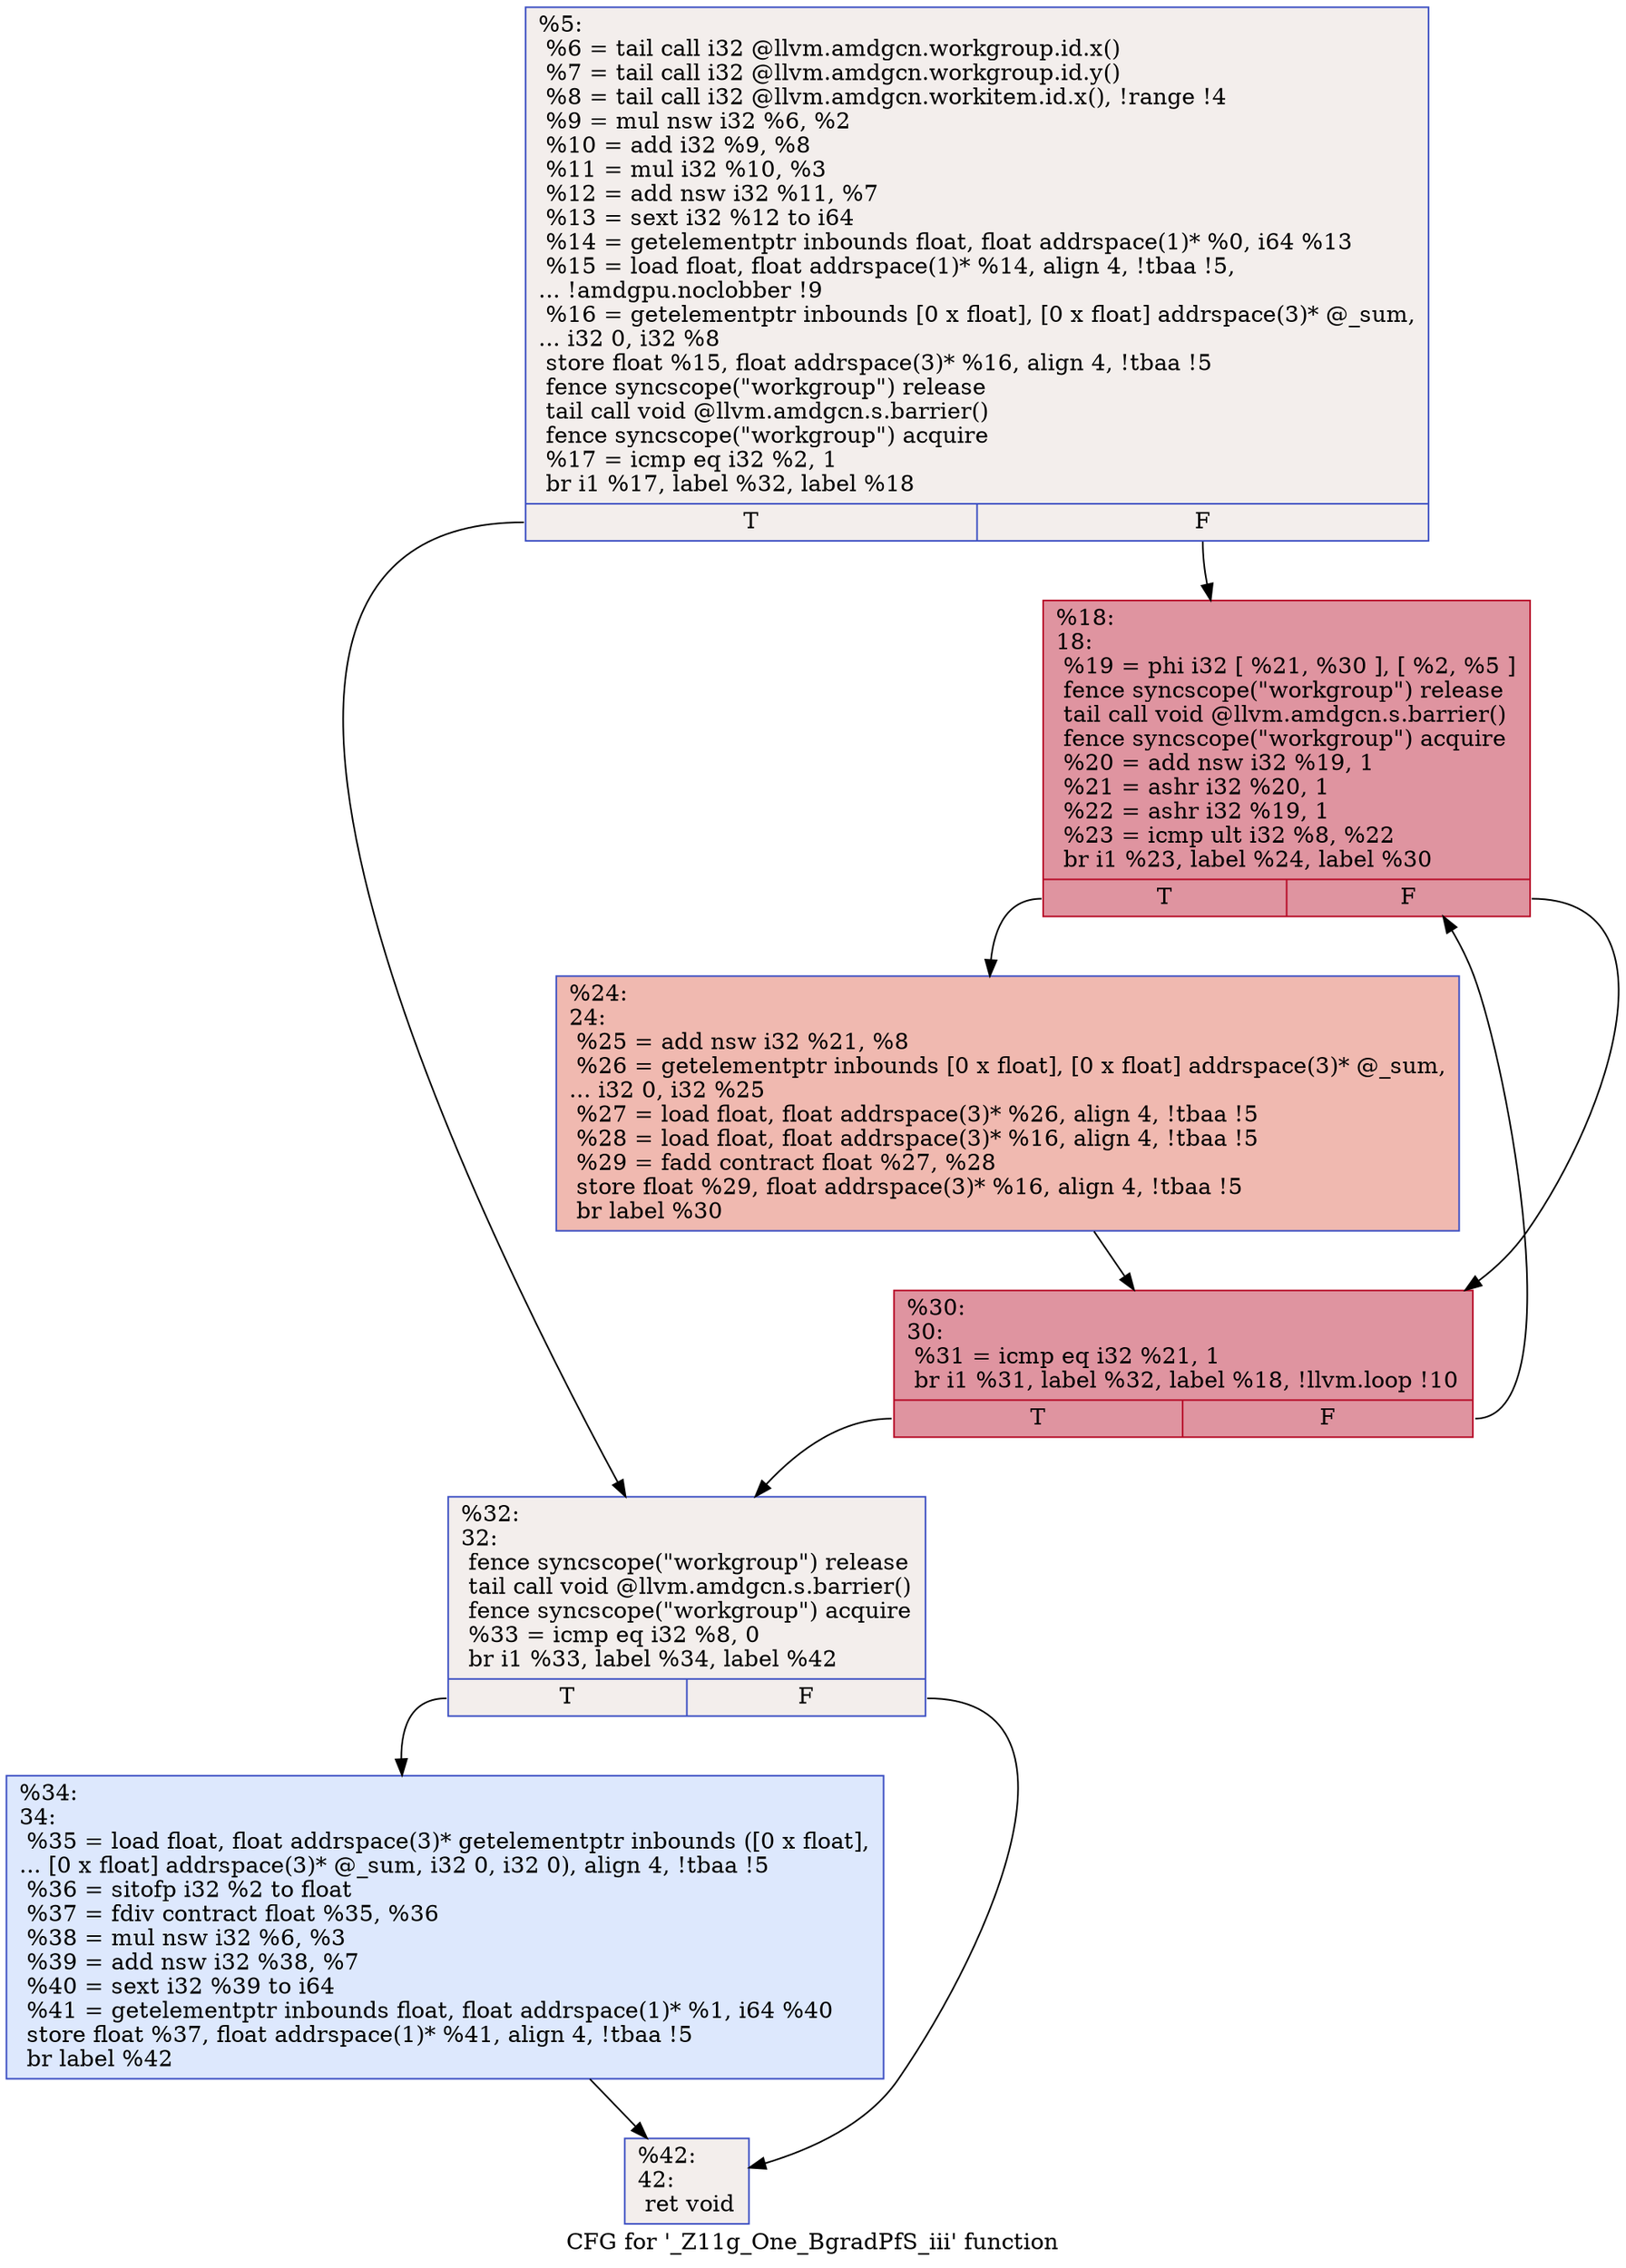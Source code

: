 digraph "CFG for '_Z11g_One_BgradPfS_iii' function" {
	label="CFG for '_Z11g_One_BgradPfS_iii' function";

	Node0x4f16e60 [shape=record,color="#3d50c3ff", style=filled, fillcolor="#e3d9d370",label="{%5:\l  %6 = tail call i32 @llvm.amdgcn.workgroup.id.x()\l  %7 = tail call i32 @llvm.amdgcn.workgroup.id.y()\l  %8 = tail call i32 @llvm.amdgcn.workitem.id.x(), !range !4\l  %9 = mul nsw i32 %6, %2\l  %10 = add i32 %9, %8\l  %11 = mul i32 %10, %3\l  %12 = add nsw i32 %11, %7\l  %13 = sext i32 %12 to i64\l  %14 = getelementptr inbounds float, float addrspace(1)* %0, i64 %13\l  %15 = load float, float addrspace(1)* %14, align 4, !tbaa !5,\l... !amdgpu.noclobber !9\l  %16 = getelementptr inbounds [0 x float], [0 x float] addrspace(3)* @_sum,\l... i32 0, i32 %8\l  store float %15, float addrspace(3)* %16, align 4, !tbaa !5\l  fence syncscope(\"workgroup\") release\l  tail call void @llvm.amdgcn.s.barrier()\l  fence syncscope(\"workgroup\") acquire\l  %17 = icmp eq i32 %2, 1\l  br i1 %17, label %32, label %18\l|{<s0>T|<s1>F}}"];
	Node0x4f16e60:s0 -> Node0x4f19890;
	Node0x4f16e60:s1 -> Node0x4f19920;
	Node0x4f19920 [shape=record,color="#b70d28ff", style=filled, fillcolor="#b70d2870",label="{%18:\l18:                                               \l  %19 = phi i32 [ %21, %30 ], [ %2, %5 ]\l  fence syncscope(\"workgroup\") release\l  tail call void @llvm.amdgcn.s.barrier()\l  fence syncscope(\"workgroup\") acquire\l  %20 = add nsw i32 %19, 1\l  %21 = ashr i32 %20, 1\l  %22 = ashr i32 %19, 1\l  %23 = icmp ult i32 %8, %22\l  br i1 %23, label %24, label %30\l|{<s0>T|<s1>F}}"];
	Node0x4f19920:s0 -> Node0x4f1a030;
	Node0x4f19920:s1 -> Node0x4f19a90;
	Node0x4f1a030 [shape=record,color="#3d50c3ff", style=filled, fillcolor="#de614d70",label="{%24:\l24:                                               \l  %25 = add nsw i32 %21, %8\l  %26 = getelementptr inbounds [0 x float], [0 x float] addrspace(3)* @_sum,\l... i32 0, i32 %25\l  %27 = load float, float addrspace(3)* %26, align 4, !tbaa !5\l  %28 = load float, float addrspace(3)* %16, align 4, !tbaa !5\l  %29 = fadd contract float %27, %28\l  store float %29, float addrspace(3)* %16, align 4, !tbaa !5\l  br label %30\l}"];
	Node0x4f1a030 -> Node0x4f19a90;
	Node0x4f19a90 [shape=record,color="#b70d28ff", style=filled, fillcolor="#b70d2870",label="{%30:\l30:                                               \l  %31 = icmp eq i32 %21, 1\l  br i1 %31, label %32, label %18, !llvm.loop !10\l|{<s0>T|<s1>F}}"];
	Node0x4f19a90:s0 -> Node0x4f19890;
	Node0x4f19a90:s1 -> Node0x4f19920;
	Node0x4f19890 [shape=record,color="#3d50c3ff", style=filled, fillcolor="#e3d9d370",label="{%32:\l32:                                               \l  fence syncscope(\"workgroup\") release\l  tail call void @llvm.amdgcn.s.barrier()\l  fence syncscope(\"workgroup\") acquire\l  %33 = icmp eq i32 %8, 0\l  br i1 %33, label %34, label %42\l|{<s0>T|<s1>F}}"];
	Node0x4f19890:s0 -> Node0x4f1a9f0;
	Node0x4f19890:s1 -> Node0x4f1aa40;
	Node0x4f1a9f0 [shape=record,color="#3d50c3ff", style=filled, fillcolor="#b2ccfb70",label="{%34:\l34:                                               \l  %35 = load float, float addrspace(3)* getelementptr inbounds ([0 x float],\l... [0 x float] addrspace(3)* @_sum, i32 0, i32 0), align 4, !tbaa !5\l  %36 = sitofp i32 %2 to float\l  %37 = fdiv contract float %35, %36\l  %38 = mul nsw i32 %6, %3\l  %39 = add nsw i32 %38, %7\l  %40 = sext i32 %39 to i64\l  %41 = getelementptr inbounds float, float addrspace(1)* %1, i64 %40\l  store float %37, float addrspace(1)* %41, align 4, !tbaa !5\l  br label %42\l}"];
	Node0x4f1a9f0 -> Node0x4f1aa40;
	Node0x4f1aa40 [shape=record,color="#3d50c3ff", style=filled, fillcolor="#e3d9d370",label="{%42:\l42:                                               \l  ret void\l}"];
}
